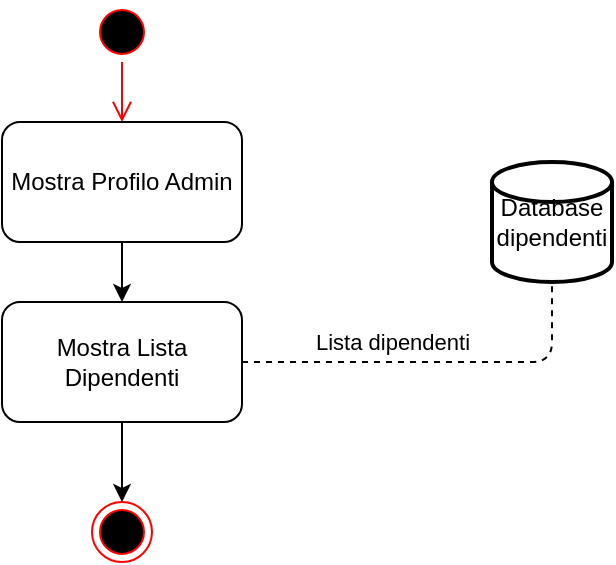 <mxfile version="14.6.13" type="device"><diagram name="Page-1" id="e7e014a7-5840-1c2e-5031-d8a46d1fe8dd"><mxGraphModel dx="946" dy="598" grid="1" gridSize="10" guides="1" tooltips="1" connect="1" arrows="1" fold="1" page="1" pageScale="1" pageWidth="1169" pageHeight="826" background="none" math="0" shadow="0"><root><mxCell id="0"/><mxCell id="1" parent="0"/><mxCell id="A6R5y1kvpWq9r9hJfytM-41" value="" style="ellipse;html=1;shape=startState;fillColor=#000000;strokeColor=#ff0000;" parent="1" vertex="1"><mxGeometry x="420" y="460" width="30" height="30" as="geometry"/></mxCell><mxCell id="A6R5y1kvpWq9r9hJfytM-42" value="" style="edgeStyle=orthogonalEdgeStyle;html=1;verticalAlign=bottom;endArrow=open;endSize=8;strokeColor=#ff0000;" parent="1" source="A6R5y1kvpWq9r9hJfytM-41" edge="1"><mxGeometry relative="1" as="geometry"><mxPoint x="435" y="520" as="targetPoint"/></mxGeometry></mxCell><mxCell id="A6R5y1kvpWq9r9hJfytM-45" value="" style="edgeStyle=orthogonalEdgeStyle;rounded=0;orthogonalLoop=1;jettySize=auto;html=1;" parent="1" source="A6R5y1kvpWq9r9hJfytM-43" target="A6R5y1kvpWq9r9hJfytM-44" edge="1"><mxGeometry relative="1" as="geometry"/></mxCell><mxCell id="A6R5y1kvpWq9r9hJfytM-43" value="Mostra Profilo Admin" style="rounded=1;whiteSpace=wrap;html=1;" parent="1" vertex="1"><mxGeometry x="375" y="520" width="120" height="60" as="geometry"/></mxCell><mxCell id="A6R5y1kvpWq9r9hJfytM-47" value="" style="edgeStyle=orthogonalEdgeStyle;rounded=0;orthogonalLoop=1;jettySize=auto;html=1;" parent="1" source="A6R5y1kvpWq9r9hJfytM-44" edge="1"><mxGeometry relative="1" as="geometry"><mxPoint x="435" y="710" as="targetPoint"/></mxGeometry></mxCell><mxCell id="A6R5y1kvpWq9r9hJfytM-44" value="Mostra Lista Dipendenti" style="rounded=1;whiteSpace=wrap;html=1;" parent="1" vertex="1"><mxGeometry x="375" y="610" width="120" height="60" as="geometry"/></mxCell><mxCell id="A6R5y1kvpWq9r9hJfytM-48" value="" style="ellipse;html=1;shape=endState;fillColor=#000000;strokeColor=#ff0000;" parent="1" vertex="1"><mxGeometry x="420" y="710" width="30" height="30" as="geometry"/></mxCell><mxCell id="wm_iVNuiIziVc0PaAdps-2" value="Database&lt;br&gt;dipendenti" style="strokeWidth=2;html=1;shape=mxgraph.flowchart.database;whiteSpace=wrap;" vertex="1" parent="1"><mxGeometry x="620" y="540" width="60" height="60" as="geometry"/></mxCell><mxCell id="wm_iVNuiIziVc0PaAdps-3" value="" style="endArrow=none;dashed=1;html=1;entryX=0.5;entryY=1;entryDx=0;entryDy=0;entryPerimeter=0;exitX=1;exitY=0.5;exitDx=0;exitDy=0;" edge="1" parent="1" source="A6R5y1kvpWq9r9hJfytM-44" target="wm_iVNuiIziVc0PaAdps-2"><mxGeometry width="50" height="50" relative="1" as="geometry"><mxPoint x="580" y="610" as="sourcePoint"/><mxPoint x="630" y="560" as="targetPoint"/><Array as="points"><mxPoint x="650" y="640"/></Array></mxGeometry></mxCell><mxCell id="wm_iVNuiIziVc0PaAdps-4" value="Lista dipendenti" style="edgeLabel;html=1;align=center;verticalAlign=middle;resizable=0;points=[];" vertex="1" connectable="0" parent="wm_iVNuiIziVc0PaAdps-3"><mxGeometry x="-0.231" y="3" relative="1" as="geometry"><mxPoint y="-7" as="offset"/></mxGeometry></mxCell></root></mxGraphModel></diagram></mxfile>